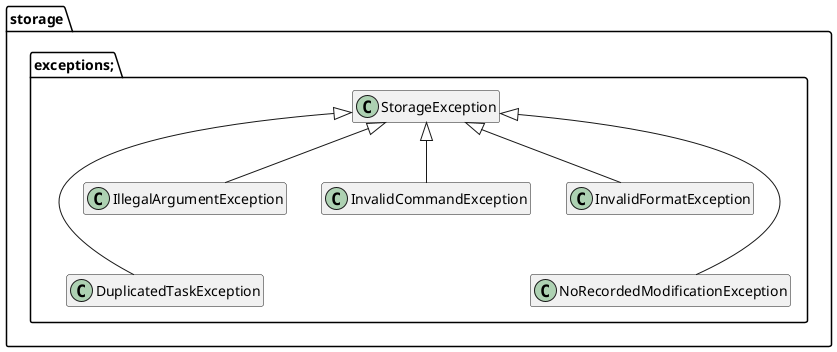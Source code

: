@startuml
package storage.exceptions;{
    class StorageException
    class DuplicatedTaskException
    class IllegalArgumentException
    class InvalidCommandException
    class InvalidFormatException
    class NoRecordedModificationException

    DuplicatedTaskException -up-|> StorageException
    IllegalArgumentException -up-|> StorageException
    InvalidCommandException -up-|> StorageException
    InvalidFormatException -up-|> StorageException
    NoRecordedModificationException -up-|> StorageException

    IllegalArgumentException -[hidden]down- DuplicatedTaskException
    InvalidFormatException -[hidden]down- NoRecordedModificationException

    hide members
}
@end